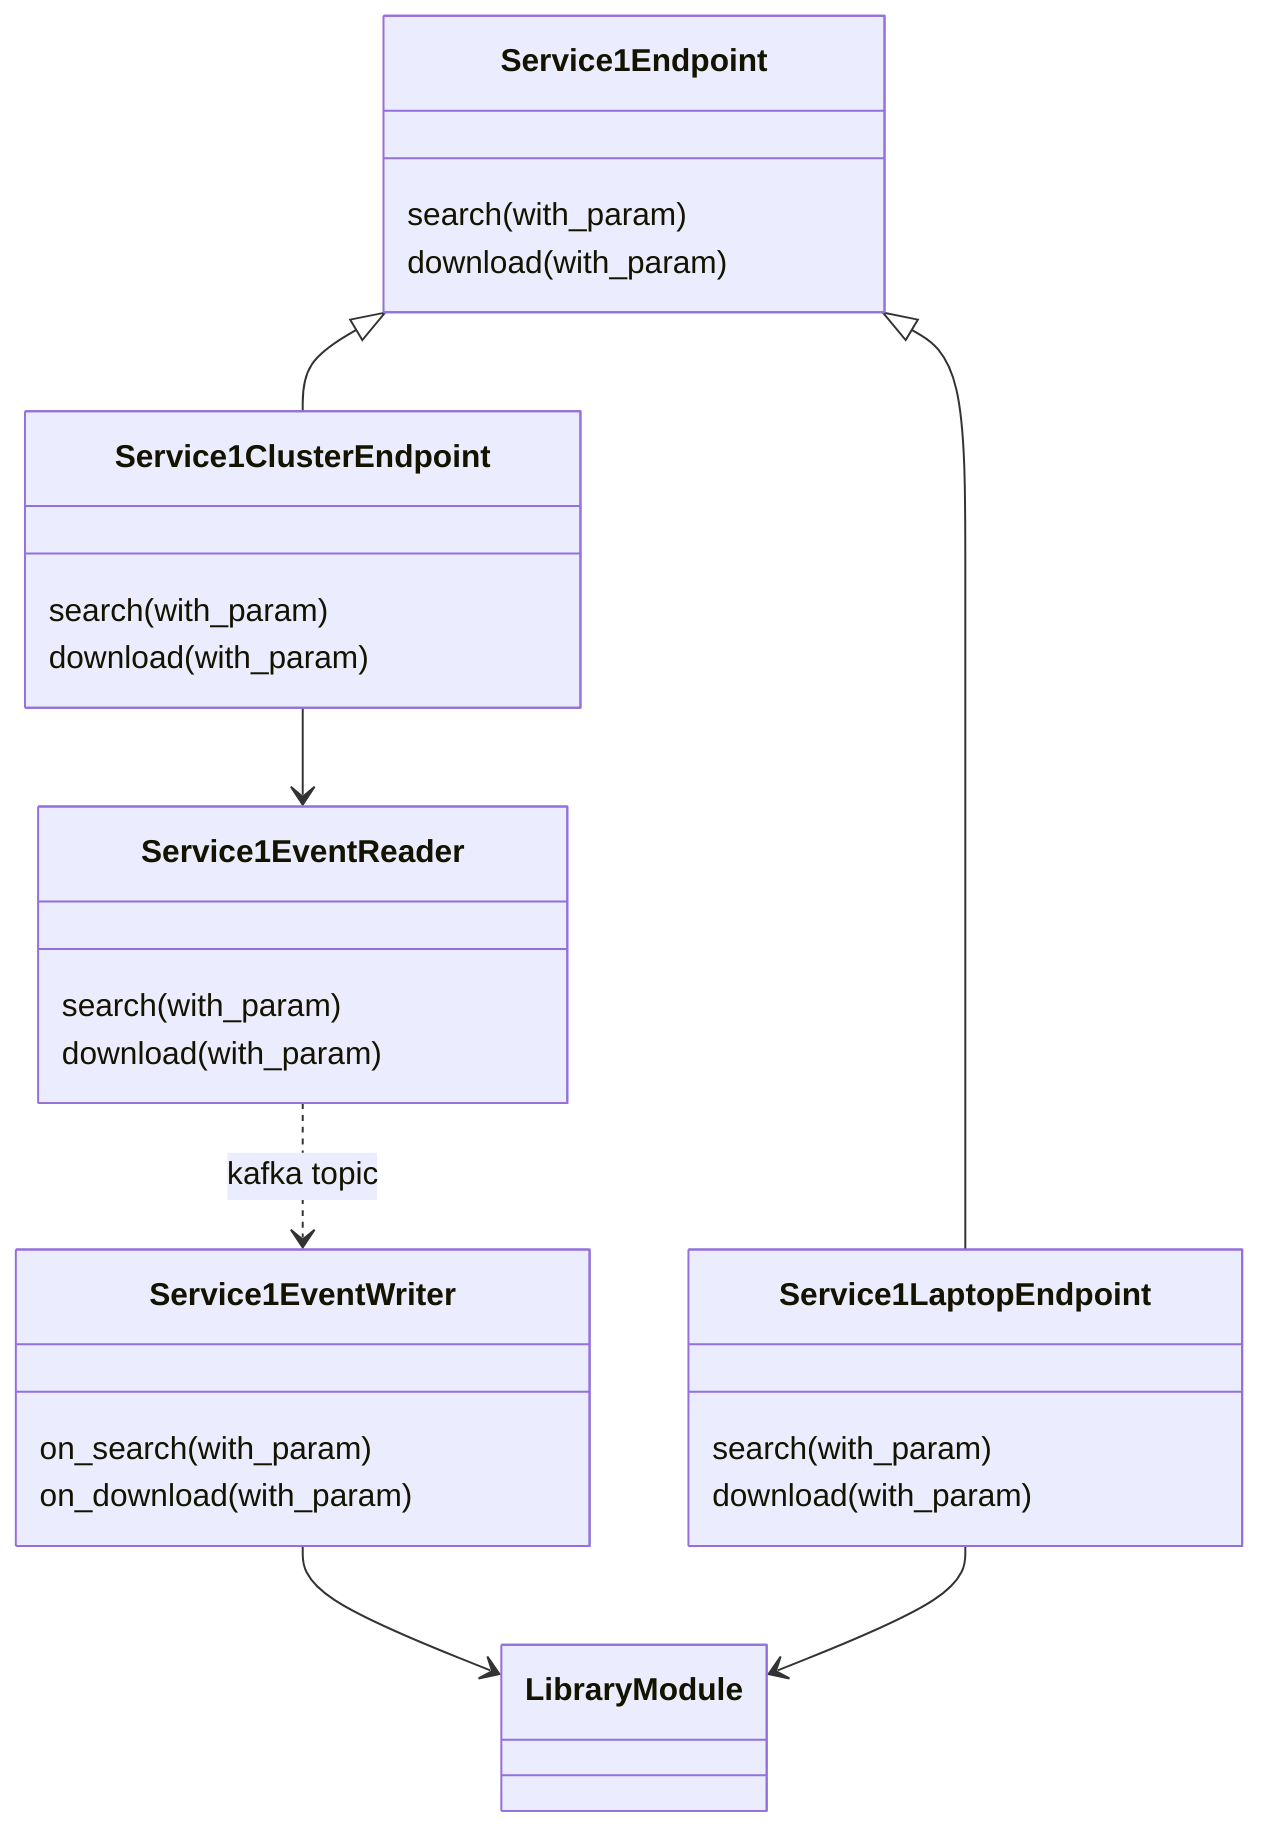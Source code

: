 classDiagram

    class LibraryModule {
    }

    class Service1EventWriter {
        on_search(with_param)
        on_download(with_param)
    }
    Service1EventWriter --> LibraryModule

    class Service1EventReader {
        search(with_param)
        download(with_param)
    }
    Service1EventReader ..> Service1EventWriter: kafka topic


    class Service1Endpoint {
        search(with_param)
        download(with_param)
    }

    class Service1ClusterEndpoint {
        search(with_param)
        download(with_param)
    }
    Service1Endpoint <| -- Service1ClusterEndpoint
    Service1ClusterEndpoint --> Service1EventReader

    class Service1LaptopEndpoint {
        search(with_param)
        download(with_param)
    }
    Service1Endpoint <| -- Service1LaptopEndpoint
    Service1LaptopEndpoint --> LibraryModule